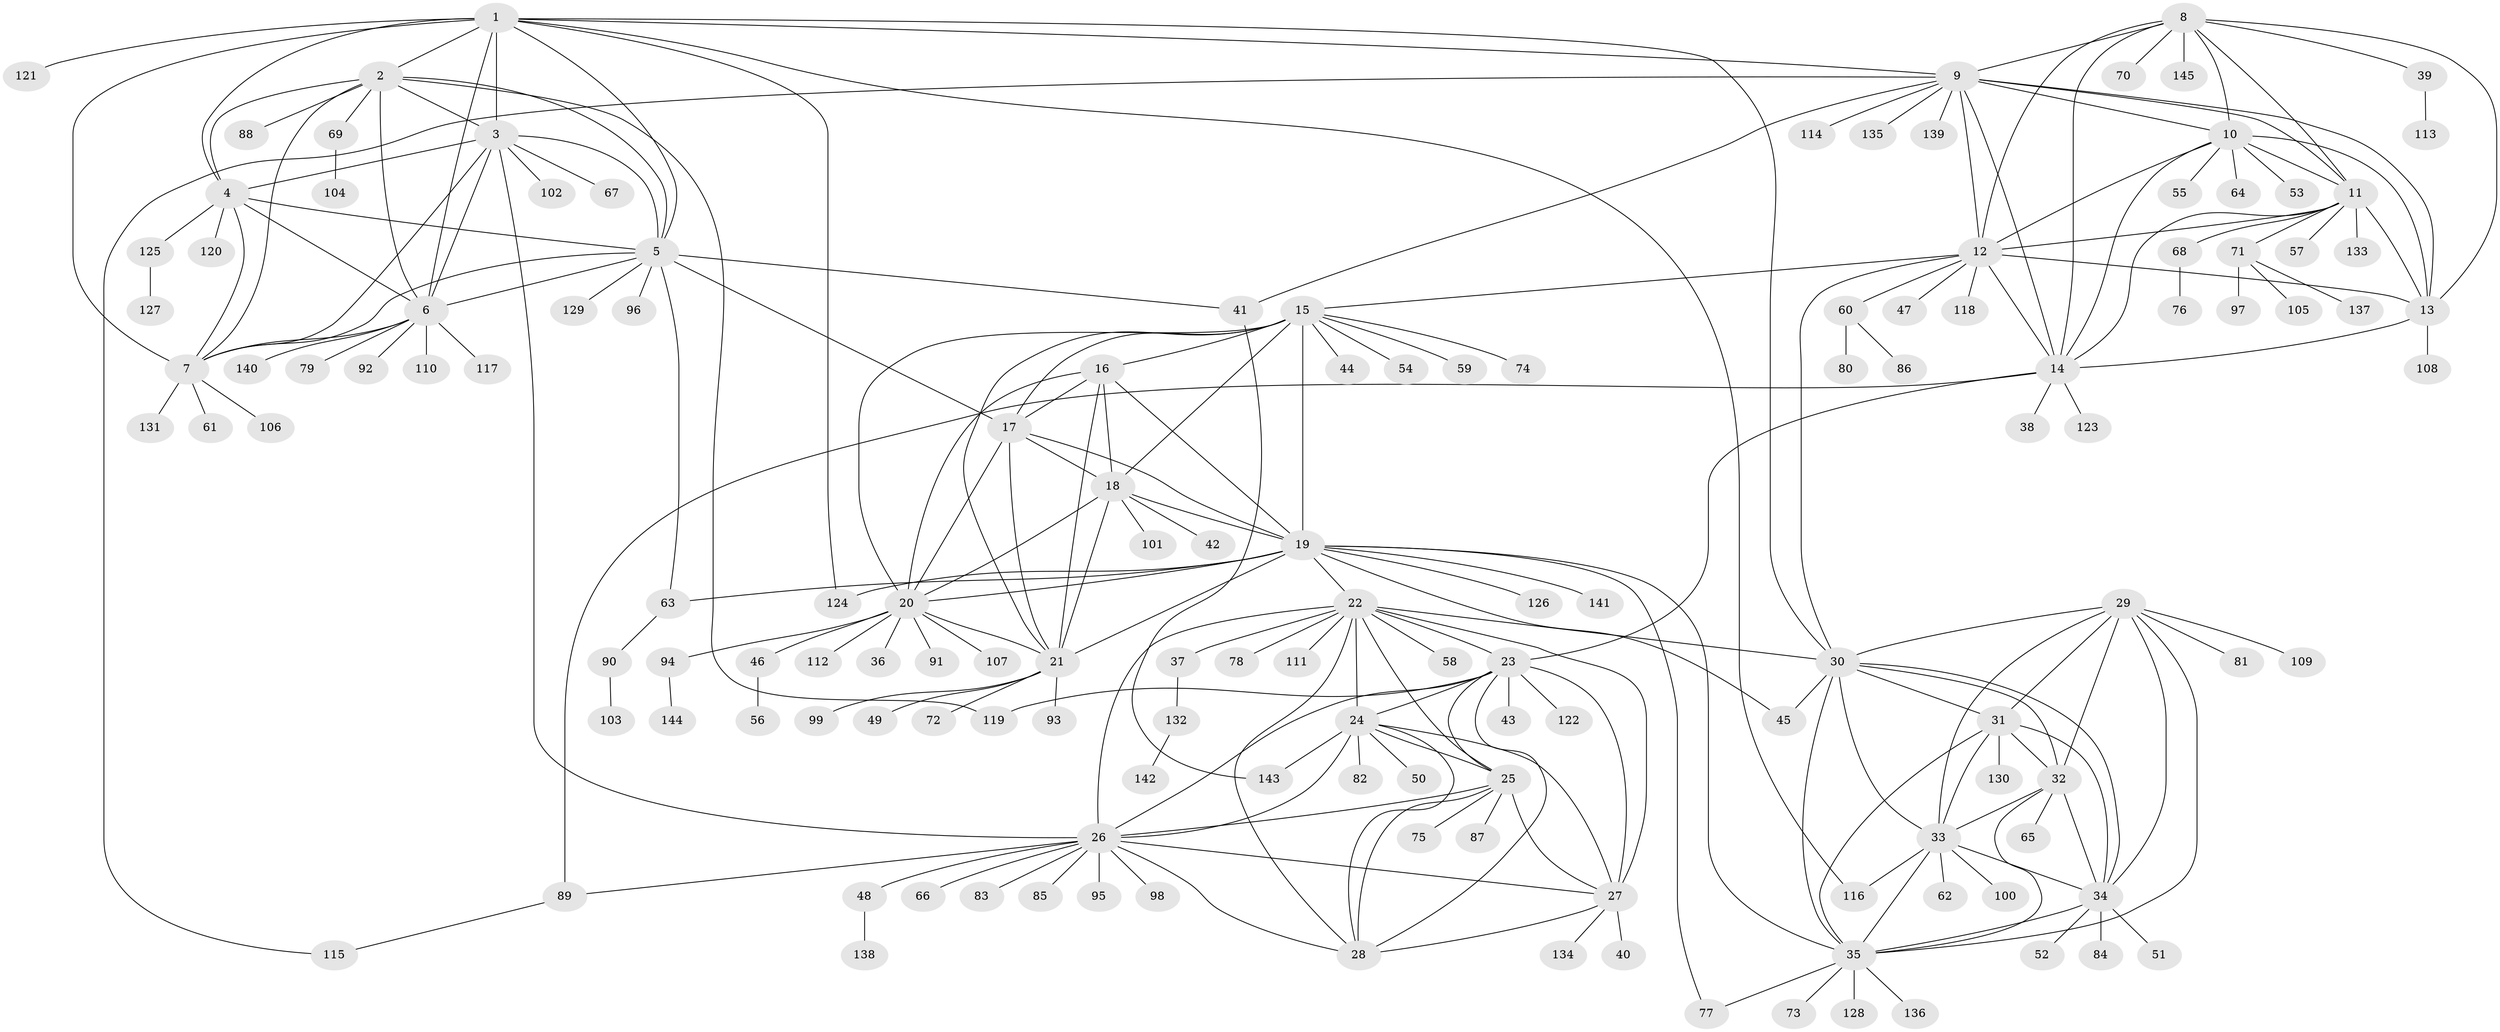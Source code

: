 // Generated by graph-tools (version 1.1) at 2025/50/03/09/25 03:50:41]
// undirected, 145 vertices, 235 edges
graph export_dot {
graph [start="1"]
  node [color=gray90,style=filled];
  1;
  2;
  3;
  4;
  5;
  6;
  7;
  8;
  9;
  10;
  11;
  12;
  13;
  14;
  15;
  16;
  17;
  18;
  19;
  20;
  21;
  22;
  23;
  24;
  25;
  26;
  27;
  28;
  29;
  30;
  31;
  32;
  33;
  34;
  35;
  36;
  37;
  38;
  39;
  40;
  41;
  42;
  43;
  44;
  45;
  46;
  47;
  48;
  49;
  50;
  51;
  52;
  53;
  54;
  55;
  56;
  57;
  58;
  59;
  60;
  61;
  62;
  63;
  64;
  65;
  66;
  67;
  68;
  69;
  70;
  71;
  72;
  73;
  74;
  75;
  76;
  77;
  78;
  79;
  80;
  81;
  82;
  83;
  84;
  85;
  86;
  87;
  88;
  89;
  90;
  91;
  92;
  93;
  94;
  95;
  96;
  97;
  98;
  99;
  100;
  101;
  102;
  103;
  104;
  105;
  106;
  107;
  108;
  109;
  110;
  111;
  112;
  113;
  114;
  115;
  116;
  117;
  118;
  119;
  120;
  121;
  122;
  123;
  124;
  125;
  126;
  127;
  128;
  129;
  130;
  131;
  132;
  133;
  134;
  135;
  136;
  137;
  138;
  139;
  140;
  141;
  142;
  143;
  144;
  145;
  1 -- 2;
  1 -- 3;
  1 -- 4;
  1 -- 5;
  1 -- 6;
  1 -- 7;
  1 -- 9;
  1 -- 30;
  1 -- 116;
  1 -- 121;
  1 -- 124;
  2 -- 3;
  2 -- 4;
  2 -- 5;
  2 -- 6;
  2 -- 7;
  2 -- 69;
  2 -- 88;
  2 -- 119;
  3 -- 4;
  3 -- 5;
  3 -- 6;
  3 -- 7;
  3 -- 26;
  3 -- 67;
  3 -- 102;
  4 -- 5;
  4 -- 6;
  4 -- 7;
  4 -- 120;
  4 -- 125;
  5 -- 6;
  5 -- 7;
  5 -- 17;
  5 -- 41;
  5 -- 63;
  5 -- 96;
  5 -- 129;
  6 -- 7;
  6 -- 79;
  6 -- 92;
  6 -- 110;
  6 -- 117;
  6 -- 140;
  7 -- 61;
  7 -- 106;
  7 -- 131;
  8 -- 9;
  8 -- 10;
  8 -- 11;
  8 -- 12;
  8 -- 13;
  8 -- 14;
  8 -- 39;
  8 -- 70;
  8 -- 145;
  9 -- 10;
  9 -- 11;
  9 -- 12;
  9 -- 13;
  9 -- 14;
  9 -- 41;
  9 -- 114;
  9 -- 115;
  9 -- 135;
  9 -- 139;
  10 -- 11;
  10 -- 12;
  10 -- 13;
  10 -- 14;
  10 -- 53;
  10 -- 55;
  10 -- 64;
  11 -- 12;
  11 -- 13;
  11 -- 14;
  11 -- 57;
  11 -- 68;
  11 -- 71;
  11 -- 133;
  12 -- 13;
  12 -- 14;
  12 -- 15;
  12 -- 30;
  12 -- 47;
  12 -- 60;
  12 -- 118;
  13 -- 14;
  13 -- 108;
  14 -- 23;
  14 -- 38;
  14 -- 89;
  14 -- 123;
  15 -- 16;
  15 -- 17;
  15 -- 18;
  15 -- 19;
  15 -- 20;
  15 -- 21;
  15 -- 44;
  15 -- 54;
  15 -- 59;
  15 -- 74;
  16 -- 17;
  16 -- 18;
  16 -- 19;
  16 -- 20;
  16 -- 21;
  17 -- 18;
  17 -- 19;
  17 -- 20;
  17 -- 21;
  18 -- 19;
  18 -- 20;
  18 -- 21;
  18 -- 42;
  18 -- 101;
  19 -- 20;
  19 -- 21;
  19 -- 22;
  19 -- 35;
  19 -- 45;
  19 -- 63;
  19 -- 77;
  19 -- 124;
  19 -- 126;
  19 -- 141;
  20 -- 21;
  20 -- 36;
  20 -- 46;
  20 -- 91;
  20 -- 94;
  20 -- 107;
  20 -- 112;
  21 -- 49;
  21 -- 72;
  21 -- 93;
  21 -- 99;
  22 -- 23;
  22 -- 24;
  22 -- 25;
  22 -- 26;
  22 -- 27;
  22 -- 28;
  22 -- 30;
  22 -- 37;
  22 -- 58;
  22 -- 78;
  22 -- 111;
  23 -- 24;
  23 -- 25;
  23 -- 26;
  23 -- 27;
  23 -- 28;
  23 -- 43;
  23 -- 119;
  23 -- 122;
  24 -- 25;
  24 -- 26;
  24 -- 27;
  24 -- 28;
  24 -- 50;
  24 -- 82;
  24 -- 143;
  25 -- 26;
  25 -- 27;
  25 -- 28;
  25 -- 75;
  25 -- 87;
  26 -- 27;
  26 -- 28;
  26 -- 48;
  26 -- 66;
  26 -- 83;
  26 -- 85;
  26 -- 89;
  26 -- 95;
  26 -- 98;
  27 -- 28;
  27 -- 40;
  27 -- 134;
  29 -- 30;
  29 -- 31;
  29 -- 32;
  29 -- 33;
  29 -- 34;
  29 -- 35;
  29 -- 81;
  29 -- 109;
  30 -- 31;
  30 -- 32;
  30 -- 33;
  30 -- 34;
  30 -- 35;
  30 -- 45;
  31 -- 32;
  31 -- 33;
  31 -- 34;
  31 -- 35;
  31 -- 130;
  32 -- 33;
  32 -- 34;
  32 -- 35;
  32 -- 65;
  33 -- 34;
  33 -- 35;
  33 -- 62;
  33 -- 100;
  33 -- 116;
  34 -- 35;
  34 -- 51;
  34 -- 52;
  34 -- 84;
  35 -- 73;
  35 -- 77;
  35 -- 128;
  35 -- 136;
  37 -- 132;
  39 -- 113;
  41 -- 143;
  46 -- 56;
  48 -- 138;
  60 -- 80;
  60 -- 86;
  63 -- 90;
  68 -- 76;
  69 -- 104;
  71 -- 97;
  71 -- 105;
  71 -- 137;
  89 -- 115;
  90 -- 103;
  94 -- 144;
  125 -- 127;
  132 -- 142;
}
